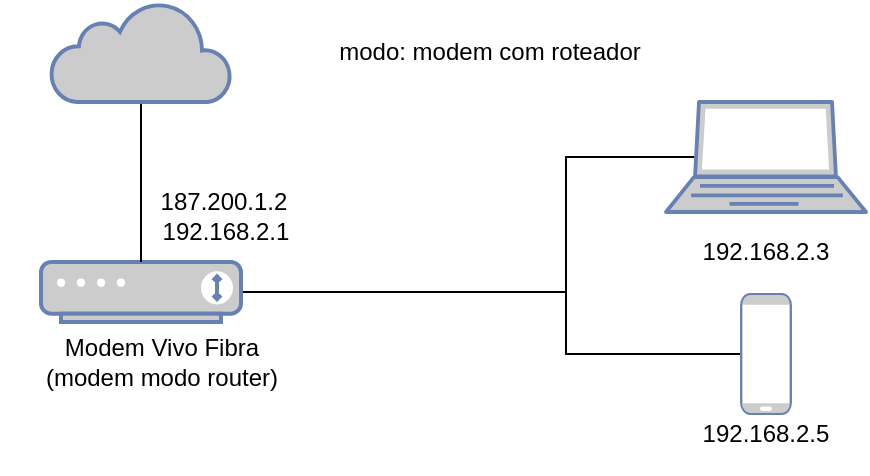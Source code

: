 <mxfile version="13.8.1" type="device" pages="4"><diagram id="q7dGjJTRIbdOP_meVD8J" name="modo1"><mxGraphModel dx="1176" dy="1575" grid="1" gridSize="10" guides="1" tooltips="1" connect="1" arrows="1" fold="1" page="1" pageScale="1" pageWidth="827" pageHeight="1169" math="0" shadow="0"><root><mxCell id="BkTT06RyvWX6gnsl4f4U-0"/><mxCell id="BkTT06RyvWX6gnsl4f4U-1" parent="BkTT06RyvWX6gnsl4f4U-0"/><mxCell id="c3Auvc3puc6R8OuOyN9N-0" style="edgeStyle=orthogonalEdgeStyle;rounded=0;orthogonalLoop=1;jettySize=auto;html=1;endArrow=none;endFill=0;entryX=0.15;entryY=0.5;entryDx=0;entryDy=0;entryPerimeter=0;" edge="1" parent="BkTT06RyvWX6gnsl4f4U-1" source="c3Auvc3puc6R8OuOyN9N-1" target="c3Auvc3puc6R8OuOyN9N-10"><mxGeometry relative="1" as="geometry"><mxPoint x="507.5" y="-602.514" as="targetPoint"/><Array as="points"><mxPoint x="490" y="-585"/><mxPoint x="490" y="-653"/></Array></mxGeometry></mxCell><mxCell id="c3Auvc3puc6R8OuOyN9N-15" style="edgeStyle=orthogonalEdgeStyle;rounded=0;orthogonalLoop=1;jettySize=auto;html=1;entryX=0;entryY=0.5;entryDx=0;entryDy=0;entryPerimeter=0;endArrow=none;endFill=0;" edge="1" parent="BkTT06RyvWX6gnsl4f4U-1" source="c3Auvc3puc6R8OuOyN9N-1" target="c3Auvc3puc6R8OuOyN9N-11"><mxGeometry relative="1" as="geometry"><Array as="points"><mxPoint x="490" y="-585"/><mxPoint x="490" y="-554"/></Array></mxGeometry></mxCell><mxCell id="c3Auvc3puc6R8OuOyN9N-1" value="" style="fontColor=#0066CC;verticalAlign=top;verticalLabelPosition=bottom;labelPosition=center;align=center;html=1;outlineConnect=0;fillColor=#CCCCCC;strokeColor=#6881B3;gradientColor=none;gradientDirection=north;strokeWidth=2;shape=mxgraph.networks.modem;" vertex="1" parent="BkTT06RyvWX6gnsl4f4U-1"><mxGeometry x="227.5" y="-600" width="100" height="30" as="geometry"/></mxCell><mxCell id="c3Auvc3puc6R8OuOyN9N-3" style="edgeStyle=orthogonalEdgeStyle;rounded=0;orthogonalLoop=1;jettySize=auto;html=1;endArrow=none;endFill=0;" edge="1" parent="BkTT06RyvWX6gnsl4f4U-1" source="c3Auvc3puc6R8OuOyN9N-4" target="c3Auvc3puc6R8OuOyN9N-1"><mxGeometry relative="1" as="geometry"/></mxCell><mxCell id="c3Auvc3puc6R8OuOyN9N-4" value="" style="html=1;outlineConnect=0;fillColor=#CCCCCC;strokeColor=#6881B3;gradientColor=none;gradientDirection=north;strokeWidth=2;shape=mxgraph.networks.cloud;fontColor=#ffffff;" vertex="1" parent="BkTT06RyvWX6gnsl4f4U-1"><mxGeometry x="232.5" y="-730" width="90" height="50" as="geometry"/></mxCell><mxCell id="c3Auvc3puc6R8OuOyN9N-5" value="Modem Vivo Fibra&lt;br&gt;(modem modo router)" style="text;html=1;strokeColor=none;fillColor=none;align=center;verticalAlign=middle;whiteSpace=wrap;rounded=0;" vertex="1" parent="BkTT06RyvWX6gnsl4f4U-1"><mxGeometry x="207.5" y="-560" width="160" height="20" as="geometry"/></mxCell><mxCell id="c3Auvc3puc6R8OuOyN9N-6" value="187.200.1.2" style="text;html=1;strokeColor=none;fillColor=none;align=center;verticalAlign=middle;whiteSpace=wrap;rounded=0;" vertex="1" parent="BkTT06RyvWX6gnsl4f4U-1"><mxGeometry x="299" y="-640" width="40" height="20" as="geometry"/></mxCell><mxCell id="c3Auvc3puc6R8OuOyN9N-7" value="&lt;span style=&quot;color: rgba(0 , 0 , 0 , 0) ; font-family: monospace ; font-size: 0px&quot;&gt;%3CmxGraphModel%3E%3Croot%3E%3CmxCell%20id%3D%220%22%2F%3E%3CmxCell%20id%3D%221%22%20parent%3D%220%22%2F%3E%3CmxCell%20id%3D%222%22%20value%3D%22192.168.0.1%22%20style%3D%22text%3Bhtml%3D1%3BstrokeColor%3Dnone%3BfillColor%3Dnone%3Balign%3Dcenter%3BverticalAlign%3Dmiddle%3BwhiteSpace%3Dwrap%3Brounded%3D0%3B%22%20vertex%3D%221%22%20parent%3D%221%22%3E%3CmxGeometry%20x%3D%22279%22%20y%3D%22-30%22%20width%3D%2240%22%20height%3D%2220%22%20as%3D%22geometry%22%2F%3E%3C%2FmxCell%3E%3C%2Froot%3E%3C%2FmxGraphModel%3E&lt;/span&gt;" style="text;html=1;strokeColor=none;fillColor=none;align=center;verticalAlign=middle;whiteSpace=wrap;rounded=0;" vertex="1" parent="BkTT06RyvWX6gnsl4f4U-1"><mxGeometry x="457.5" y="-640" width="40" height="20" as="geometry"/></mxCell><mxCell id="c3Auvc3puc6R8OuOyN9N-8" value="modo: modem com roteador" style="text;html=1;strokeColor=none;fillColor=none;align=center;verticalAlign=middle;whiteSpace=wrap;rounded=0;" vertex="1" parent="BkTT06RyvWX6gnsl4f4U-1"><mxGeometry x="316.5" y="-715" width="270" height="20" as="geometry"/></mxCell><mxCell id="c3Auvc3puc6R8OuOyN9N-10" value="" style="fontColor=#0066CC;verticalAlign=top;verticalLabelPosition=bottom;labelPosition=center;align=center;html=1;outlineConnect=0;fillColor=#CCCCCC;strokeColor=#6881B3;gradientColor=none;gradientDirection=north;strokeWidth=2;shape=mxgraph.networks.laptop;" vertex="1" parent="BkTT06RyvWX6gnsl4f4U-1"><mxGeometry x="540" y="-680" width="100" height="55" as="geometry"/></mxCell><mxCell id="c3Auvc3puc6R8OuOyN9N-11" value="" style="fontColor=#0066CC;verticalAlign=top;verticalLabelPosition=bottom;labelPosition=center;align=center;html=1;outlineConnect=0;fillColor=#CCCCCC;strokeColor=#6881B3;gradientColor=none;gradientDirection=north;strokeWidth=2;shape=mxgraph.networks.mobile;" vertex="1" parent="BkTT06RyvWX6gnsl4f4U-1"><mxGeometry x="577.5" y="-584" width="25" height="60" as="geometry"/></mxCell><mxCell id="c3Auvc3puc6R8OuOyN9N-12" value="192.168.2.3" style="text;html=1;strokeColor=none;fillColor=none;align=center;verticalAlign=middle;whiteSpace=wrap;rounded=0;" vertex="1" parent="BkTT06RyvWX6gnsl4f4U-1"><mxGeometry x="570" y="-625" width="40" height="40" as="geometry"/></mxCell><mxCell id="c3Auvc3puc6R8OuOyN9N-13" value="192.168.2.5" style="text;html=1;strokeColor=none;fillColor=none;align=center;verticalAlign=middle;whiteSpace=wrap;rounded=0;" vertex="1" parent="BkTT06RyvWX6gnsl4f4U-1"><mxGeometry x="570" y="-534" width="40" height="40" as="geometry"/></mxCell><mxCell id="c3Auvc3puc6R8OuOyN9N-14" value="192.168.2.1" style="text;html=1;strokeColor=none;fillColor=none;align=center;verticalAlign=middle;whiteSpace=wrap;rounded=0;" vertex="1" parent="BkTT06RyvWX6gnsl4f4U-1"><mxGeometry x="300" y="-635" width="40" height="40" as="geometry"/></mxCell></root></mxGraphModel></diagram><diagram id="0ZkJ6zcDcBBEoSTt5M7l" name="modo2"><mxGraphModel dx="980" dy="1507" grid="1" gridSize="10" guides="1" tooltips="1" connect="1" arrows="1" fold="1" page="1" pageScale="1" pageWidth="827" pageHeight="1169" math="0" shadow="0"><root><mxCell id="gEfzDJLboftU5dMrG8Uv-0"/><mxCell id="gEfzDJLboftU5dMrG8Uv-1" parent="gEfzDJLboftU5dMrG8Uv-0"/><mxCell id="ZGYLQ0t2VGgCInp3wue_-38" style="edgeStyle=orthogonalEdgeStyle;rounded=0;orthogonalLoop=1;jettySize=auto;html=1;endArrow=none;endFill=0;" edge="1" parent="gEfzDJLboftU5dMrG8Uv-1" source="ZGYLQ0t2VGgCInp3wue_-39" target="ZGYLQ0t2VGgCInp3wue_-40"><mxGeometry relative="1" as="geometry"><mxPoint x="430" y="-305" as="targetPoint"/></mxGeometry></mxCell><mxCell id="8bmiJ0OM_MUxzdTtFZYQ-1" style="edgeStyle=orthogonalEdgeStyle;rounded=0;orthogonalLoop=1;jettySize=auto;html=1;entryX=0;entryY=0.5;entryDx=0;entryDy=0;entryPerimeter=0;endArrow=none;endFill=0;dashed=1;dashPattern=1 4;fillColor=#f8cecc;strokeColor=#b85450;" edge="1" parent="gEfzDJLboftU5dMrG8Uv-1" source="ZGYLQ0t2VGgCInp3wue_-39" target="8bmiJ0OM_MUxzdTtFZYQ-0"><mxGeometry relative="1" as="geometry"/></mxCell><mxCell id="8bmiJ0OM_MUxzdTtFZYQ-2" value="&lt;font color=&quot;#ff0000&quot; style=&quot;font-size: 9px&quot;&gt;&lt;i&gt;sem conexão&lt;/i&gt;&lt;/font&gt;" style="edgeLabel;html=1;align=center;verticalAlign=middle;resizable=0;points=[];" vertex="1" connectable="0" parent="8bmiJ0OM_MUxzdTtFZYQ-1"><mxGeometry x="0.443" relative="1" as="geometry"><mxPoint x="19.76" y="-10" as="offset"/></mxGeometry></mxCell><mxCell id="ZGYLQ0t2VGgCInp3wue_-39" value="" style="fontColor=#0066CC;verticalAlign=top;verticalLabelPosition=bottom;labelPosition=center;align=center;html=1;outlineConnect=0;fillColor=#CCCCCC;strokeColor=#6881B3;gradientColor=none;gradientDirection=north;strokeWidth=2;shape=mxgraph.networks.modem;" vertex="1" parent="gEfzDJLboftU5dMrG8Uv-1"><mxGeometry x="230" y="-320" width="100" height="30" as="geometry"/></mxCell><mxCell id="ZGYLQ0t2VGgCInp3wue_-40" value="" style="fontColor=#0066CC;verticalAlign=top;verticalLabelPosition=bottom;labelPosition=center;align=center;html=1;outlineConnect=0;fillColor=#CCCCCC;strokeColor=#6881B3;gradientColor=none;gradientDirection=north;strokeWidth=2;shape=mxgraph.networks.laptop;" vertex="1" parent="gEfzDJLboftU5dMrG8Uv-1"><mxGeometry x="510" y="-350" width="100" height="55" as="geometry"/></mxCell><mxCell id="ZGYLQ0t2VGgCInp3wue_-41" style="edgeStyle=orthogonalEdgeStyle;rounded=0;orthogonalLoop=1;jettySize=auto;html=1;endArrow=none;endFill=0;" edge="1" parent="gEfzDJLboftU5dMrG8Uv-1" source="ZGYLQ0t2VGgCInp3wue_-42" target="ZGYLQ0t2VGgCInp3wue_-39"><mxGeometry relative="1" as="geometry"/></mxCell><mxCell id="ZGYLQ0t2VGgCInp3wue_-42" value="" style="html=1;outlineConnect=0;fillColor=#CCCCCC;strokeColor=#6881B3;gradientColor=none;gradientDirection=north;strokeWidth=2;shape=mxgraph.networks.cloud;fontColor=#ffffff;" vertex="1" parent="gEfzDJLboftU5dMrG8Uv-1"><mxGeometry x="235" y="-450" width="90" height="50" as="geometry"/></mxCell><mxCell id="ZGYLQ0t2VGgCInp3wue_-43" value="Modem Vivo Fibra&lt;br&gt;(modem modo bridge)" style="text;html=1;strokeColor=none;fillColor=none;align=center;verticalAlign=middle;whiteSpace=wrap;rounded=0;" vertex="1" parent="gEfzDJLboftU5dMrG8Uv-1"><mxGeometry x="210" y="-280" width="160" height="20" as="geometry"/></mxCell><mxCell id="ZGYLQ0t2VGgCInp3wue_-44" value="187.200.1.2" style="text;html=1;strokeColor=none;fillColor=none;align=center;verticalAlign=middle;whiteSpace=wrap;rounded=0;" vertex="1" parent="gEfzDJLboftU5dMrG8Uv-1"><mxGeometry x="299" y="-350" width="40" height="20" as="geometry"/></mxCell><mxCell id="ZGYLQ0t2VGgCInp3wue_-45" value="&lt;span style=&quot;color: rgba(0 , 0 , 0 , 0) ; font-family: monospace ; font-size: 0px&quot;&gt;%3CmxGraphModel%3E%3Croot%3E%3CmxCell%20id%3D%220%22%2F%3E%3CmxCell%20id%3D%221%22%20parent%3D%220%22%2F%3E%3CmxCell%20id%3D%222%22%20value%3D%22192.168.0.1%22%20style%3D%22text%3Bhtml%3D1%3BstrokeColor%3Dnone%3BfillColor%3Dnone%3Balign%3Dcenter%3BverticalAlign%3Dmiddle%3BwhiteSpace%3Dwrap%3Brounded%3D0%3B%22%20vertex%3D%221%22%20parent%3D%221%22%3E%3CmxGeometry%20x%3D%22279%22%20y%3D%22-30%22%20width%3D%2240%22%20height%3D%2220%22%20as%3D%22geometry%22%2F%3E%3C%2FmxCell%3E%3C%2Froot%3E%3C%2FmxGraphModel%3E&lt;/span&gt;" style="text;html=1;strokeColor=none;fillColor=none;align=center;verticalAlign=middle;whiteSpace=wrap;rounded=0;" vertex="1" parent="gEfzDJLboftU5dMrG8Uv-1"><mxGeometry x="460" y="-360" width="40" height="20" as="geometry"/></mxCell><mxCell id="ZGYLQ0t2VGgCInp3wue_-46" value="modo: modem em bridge 1 device" style="text;html=1;strokeColor=none;fillColor=none;align=center;verticalAlign=middle;whiteSpace=wrap;rounded=0;" vertex="1" parent="gEfzDJLboftU5dMrG8Uv-1"><mxGeometry x="319" y="-435" width="270" height="20" as="geometry"/></mxCell><mxCell id="ZGYLQ0t2VGgCInp3wue_-47" value="187.200.1.2" style="text;html=1;strokeColor=none;fillColor=none;align=center;verticalAlign=middle;whiteSpace=wrap;rounded=0;" vertex="1" parent="gEfzDJLboftU5dMrG8Uv-1"><mxGeometry x="540" y="-290" width="40" height="20" as="geometry"/></mxCell><mxCell id="8bmiJ0OM_MUxzdTtFZYQ-0" value="" style="fontColor=#0066CC;verticalAlign=top;verticalLabelPosition=bottom;labelPosition=center;align=center;html=1;outlineConnect=0;fillColor=#CCCCCC;strokeColor=#6881B3;gradientColor=none;gradientDirection=north;strokeWidth=2;shape=mxgraph.networks.mobile;" vertex="1" parent="gEfzDJLboftU5dMrG8Uv-1"><mxGeometry x="547.5" y="-240" width="25" height="60" as="geometry"/></mxCell></root></mxGraphModel></diagram><diagram id="t9y1GnHuUiuWfa1OxW6k" name="modo3"><mxGraphModel dx="2058" dy="1879" grid="1" gridSize="10" guides="1" tooltips="1" connect="1" arrows="1" fold="1" page="1" pageScale="1" pageWidth="827" pageHeight="1169" math="0" shadow="0"><root><mxCell id="1u44V7jXpFdEhnhzR0tG-0"/><mxCell id="1u44V7jXpFdEhnhzR0tG-1" parent="1u44V7jXpFdEhnhzR0tG-0"/><mxCell id="lPHuXAE8tZyZS74_ZcuP-19" style="edgeStyle=orthogonalEdgeStyle;rounded=0;orthogonalLoop=1;jettySize=auto;html=1;entryX=0.15;entryY=0.5;entryDx=0;entryDy=0;entryPerimeter=0;endArrow=none;endFill=0;" edge="1" parent="1u44V7jXpFdEhnhzR0tG-1" source="lPHuXAE8tZyZS74_ZcuP-21" target="lPHuXAE8tZyZS74_ZcuP-24"><mxGeometry relative="1" as="geometry"/></mxCell><mxCell id="lPHuXAE8tZyZS74_ZcuP-20" style="edgeStyle=orthogonalEdgeStyle;rounded=0;orthogonalLoop=1;jettySize=auto;html=1;entryX=0;entryY=0.5;entryDx=0;entryDy=0;entryPerimeter=0;endArrow=none;endFill=0;" edge="1" parent="1u44V7jXpFdEhnhzR0tG-1" source="lPHuXAE8tZyZS74_ZcuP-21" target="lPHuXAE8tZyZS74_ZcuP-27"><mxGeometry relative="1" as="geometry"><Array as="points"><mxPoint x="550" y="15"/><mxPoint x="550" y="60"/></Array></mxGeometry></mxCell><mxCell id="lPHuXAE8tZyZS74_ZcuP-21" value="" style="fontColor=#0066CC;verticalAlign=top;verticalLabelPosition=bottom;labelPosition=center;align=center;html=1;outlineConnect=0;fillColor=#CCCCCC;strokeColor=#6881B3;gradientColor=none;gradientDirection=north;strokeWidth=2;shape=mxgraph.networks.router;" vertex="1" parent="1u44V7jXpFdEhnhzR0tG-1"><mxGeometry x="410" width="100" height="30" as="geometry"/></mxCell><mxCell id="lPHuXAE8tZyZS74_ZcuP-22" style="edgeStyle=orthogonalEdgeStyle;rounded=0;orthogonalLoop=1;jettySize=auto;html=1;endArrow=none;endFill=0;" edge="1" parent="1u44V7jXpFdEhnhzR0tG-1" source="lPHuXAE8tZyZS74_ZcuP-23" target="lPHuXAE8tZyZS74_ZcuP-21"><mxGeometry relative="1" as="geometry"/></mxCell><mxCell id="lPHuXAE8tZyZS74_ZcuP-23" value="" style="fontColor=#0066CC;verticalAlign=top;verticalLabelPosition=bottom;labelPosition=center;align=center;html=1;outlineConnect=0;fillColor=#CCCCCC;strokeColor=#6881B3;gradientColor=none;gradientDirection=north;strokeWidth=2;shape=mxgraph.networks.modem;" vertex="1" parent="1u44V7jXpFdEhnhzR0tG-1"><mxGeometry x="210" width="100" height="30" as="geometry"/></mxCell><mxCell id="lPHuXAE8tZyZS74_ZcuP-24" value="" style="fontColor=#0066CC;verticalAlign=top;verticalLabelPosition=bottom;labelPosition=center;align=center;html=1;outlineConnect=0;fillColor=#CCCCCC;strokeColor=#6881B3;gradientColor=none;gradientDirection=north;strokeWidth=2;shape=mxgraph.networks.laptop;" vertex="1" parent="1u44V7jXpFdEhnhzR0tG-1"><mxGeometry x="590" y="-55" width="100" height="55" as="geometry"/></mxCell><mxCell id="lPHuXAE8tZyZS74_ZcuP-25" style="edgeStyle=orthogonalEdgeStyle;rounded=0;orthogonalLoop=1;jettySize=auto;html=1;endArrow=none;endFill=0;" edge="1" parent="1u44V7jXpFdEhnhzR0tG-1" source="lPHuXAE8tZyZS74_ZcuP-26" target="lPHuXAE8tZyZS74_ZcuP-23"><mxGeometry relative="1" as="geometry"/></mxCell><mxCell id="lPHuXAE8tZyZS74_ZcuP-26" value="" style="html=1;outlineConnect=0;fillColor=#CCCCCC;strokeColor=#6881B3;gradientColor=none;gradientDirection=north;strokeWidth=2;shape=mxgraph.networks.cloud;fontColor=#ffffff;" vertex="1" parent="1u44V7jXpFdEhnhzR0tG-1"><mxGeometry x="215" y="-130" width="90" height="50" as="geometry"/></mxCell><mxCell id="lPHuXAE8tZyZS74_ZcuP-27" value="" style="fontColor=#0066CC;verticalAlign=top;verticalLabelPosition=bottom;labelPosition=center;align=center;html=1;outlineConnect=0;fillColor=#CCCCCC;strokeColor=#6881B3;gradientColor=none;gradientDirection=north;strokeWidth=2;shape=mxgraph.networks.mobile;" vertex="1" parent="1u44V7jXpFdEhnhzR0tG-1"><mxGeometry x="627.5" y="30" width="25" height="60" as="geometry"/></mxCell><mxCell id="lPHuXAE8tZyZS74_ZcuP-28" value="Modem Vivo Fibra&lt;br&gt;(modem modo roteador)" style="text;html=1;strokeColor=none;fillColor=none;align=center;verticalAlign=middle;whiteSpace=wrap;rounded=0;" vertex="1" parent="1u44V7jXpFdEhnhzR0tG-1"><mxGeometry x="190" y="40" width="160" height="20" as="geometry"/></mxCell><mxCell id="lPHuXAE8tZyZS74_ZcuP-29" value="187.200.1.2" style="text;html=1;strokeColor=none;fillColor=none;align=center;verticalAlign=middle;whiteSpace=wrap;rounded=0;" vertex="1" parent="1u44V7jXpFdEhnhzR0tG-1"><mxGeometry x="279" y="-50" width="40" height="20" as="geometry"/></mxCell><mxCell id="lPHuXAE8tZyZS74_ZcuP-30" value="&lt;span style=&quot;color: rgba(0 , 0 , 0 , 0) ; font-family: monospace ; font-size: 0px&quot;&gt;%3CmxGraphModel%3E%3Croot%3E%3CmxCell%20id%3D%220%22%2F%3E%3CmxCell%20id%3D%221%22%20parent%3D%220%22%2F%3E%3CmxCell%20id%3D%222%22%20value%3D%22192.168.0.1%22%20style%3D%22text%3Bhtml%3D1%3BstrokeColor%3Dnone%3BfillColor%3Dnone%3Balign%3Dcenter%3BverticalAlign%3Dmiddle%3BwhiteSpace%3Dwrap%3Brounded%3D0%3B%22%20vertex%3D%221%22%20parent%3D%221%22%3E%3CmxGeometry%20x%3D%22279%22%20y%3D%22-30%22%20width%3D%2240%22%20height%3D%2220%22%20as%3D%22geometry%22%2F%3E%3C%2FmxCell%3E%3C%2Froot%3E%3C%2FmxGraphModel%3E&lt;/span&gt;" style="text;html=1;strokeColor=none;fillColor=none;align=center;verticalAlign=middle;whiteSpace=wrap;rounded=0;" vertex="1" parent="1u44V7jXpFdEhnhzR0tG-1"><mxGeometry x="440" y="-40" width="40" height="20" as="geometry"/></mxCell><mxCell id="lPHuXAE8tZyZS74_ZcuP-31" value="Roteador" style="text;html=1;strokeColor=none;fillColor=none;align=center;verticalAlign=middle;whiteSpace=wrap;rounded=0;" vertex="1" parent="1u44V7jXpFdEhnhzR0tG-1"><mxGeometry x="434" y="30" width="40" height="20" as="geometry"/></mxCell><mxCell id="lPHuXAE8tZyZS74_ZcuP-32" value="192.168.0.1" style="text;html=1;strokeColor=none;fillColor=none;align=center;verticalAlign=middle;whiteSpace=wrap;rounded=0;" vertex="1" parent="1u44V7jXpFdEhnhzR0tG-1"><mxGeometry x="279" y="-30" width="40" height="20" as="geometry"/></mxCell><mxCell id="lPHuXAE8tZyZS74_ZcuP-33" value="192.168.2.3" style="text;html=1;strokeColor=none;fillColor=none;align=center;verticalAlign=middle;whiteSpace=wrap;rounded=0;" vertex="1" parent="1u44V7jXpFdEhnhzR0tG-1"><mxGeometry x="620" y="-10" width="40" height="40" as="geometry"/></mxCell><mxCell id="lPHuXAE8tZyZS74_ZcuP-34" value="192.168.2.5" style="text;html=1;strokeColor=none;fillColor=none;align=center;verticalAlign=middle;whiteSpace=wrap;rounded=0;" vertex="1" parent="1u44V7jXpFdEhnhzR0tG-1"><mxGeometry x="620" y="80" width="40" height="40" as="geometry"/></mxCell><mxCell id="lPHuXAE8tZyZS74_ZcuP-35" value="modo: modem roteador + roteador" style="text;html=1;strokeColor=none;fillColor=none;align=center;verticalAlign=middle;whiteSpace=wrap;rounded=0;" vertex="1" parent="1u44V7jXpFdEhnhzR0tG-1"><mxGeometry x="319" y="-150" width="270" height="20" as="geometry"/></mxCell><mxCell id="lPHuXAE8tZyZS74_ZcuP-36" value="192.168.0.12" style="text;html=1;strokeColor=none;fillColor=none;align=center;verticalAlign=middle;whiteSpace=wrap;rounded=0;" vertex="1" parent="1u44V7jXpFdEhnhzR0tG-1"><mxGeometry x="434" y="-50" width="40" height="20" as="geometry"/></mxCell><mxCell id="lPHuXAE8tZyZS74_ZcuP-37" value="192.168.2.1" style="text;html=1;strokeColor=none;fillColor=none;align=center;verticalAlign=middle;whiteSpace=wrap;rounded=0;" vertex="1" parent="1u44V7jXpFdEhnhzR0tG-1"><mxGeometry x="434" y="-30" width="40" height="20" as="geometry"/></mxCell></root></mxGraphModel></diagram><diagram id="M-oupq1VuiEK3VbGs1Mt" name="modo4"><mxGraphModel dx="1419" dy="490" grid="1" gridSize="10" guides="1" tooltips="1" connect="1" arrows="1" fold="1" page="1" pageScale="1" pageWidth="827" pageHeight="1169" math="0" shadow="0"><root><mxCell id="r_MTdBQo-Dk84fMf_dD1-0"/><mxCell id="r_MTdBQo-Dk84fMf_dD1-1" parent="r_MTdBQo-Dk84fMf_dD1-0"/><mxCell id="ywBxgtXxkwyNXsvMtFPB-0" style="edgeStyle=orthogonalEdgeStyle;rounded=0;orthogonalLoop=1;jettySize=auto;html=1;entryX=0.15;entryY=0.5;entryDx=0;entryDy=0;entryPerimeter=0;endArrow=none;endFill=0;" edge="1" parent="r_MTdBQo-Dk84fMf_dD1-1" source="ywBxgtXxkwyNXsvMtFPB-3" target="ywBxgtXxkwyNXsvMtFPB-7"><mxGeometry relative="1" as="geometry"/></mxCell><mxCell id="ywBxgtXxkwyNXsvMtFPB-1" style="edgeStyle=orthogonalEdgeStyle;rounded=0;orthogonalLoop=1;jettySize=auto;html=1;entryX=0;entryY=0.5;entryDx=0;entryDy=0;entryPerimeter=0;endArrow=none;endFill=0;" edge="1" parent="r_MTdBQo-Dk84fMf_dD1-1" source="ywBxgtXxkwyNXsvMtFPB-3" target="ywBxgtXxkwyNXsvMtFPB-10"><mxGeometry relative="1" as="geometry"><Array as="points"><mxPoint x="530" y="345"/><mxPoint x="530" y="390"/></Array></mxGeometry></mxCell><mxCell id="ywBxgtXxkwyNXsvMtFPB-2" value="wifi" style="edgeLabel;html=1;align=center;verticalAlign=middle;resizable=0;points=[];" vertex="1" connectable="0" parent="ywBxgtXxkwyNXsvMtFPB-1"><mxGeometry x="-0.675" y="-1" relative="1" as="geometry"><mxPoint x="-6.67" y="-16" as="offset"/></mxGeometry></mxCell><mxCell id="ywBxgtXxkwyNXsvMtFPB-3" value="" style="fontColor=#0066CC;verticalAlign=top;verticalLabelPosition=bottom;labelPosition=center;align=center;html=1;outlineConnect=0;fillColor=#CCCCCC;strokeColor=#6881B3;gradientColor=none;gradientDirection=north;strokeWidth=2;shape=mxgraph.networks.router;" vertex="1" parent="r_MTdBQo-Dk84fMf_dD1-1"><mxGeometry x="390" y="330" width="100" height="30" as="geometry"/></mxCell><mxCell id="ywBxgtXxkwyNXsvMtFPB-4" style="edgeStyle=orthogonalEdgeStyle;rounded=0;orthogonalLoop=1;jettySize=auto;html=1;endArrow=none;endFill=0;" edge="1" parent="r_MTdBQo-Dk84fMf_dD1-1" source="ywBxgtXxkwyNXsvMtFPB-6" target="ywBxgtXxkwyNXsvMtFPB-3"><mxGeometry relative="1" as="geometry"/></mxCell><mxCell id="ywBxgtXxkwyNXsvMtFPB-5" value="cabo" style="edgeLabel;html=1;align=center;verticalAlign=middle;resizable=0;points=[];" vertex="1" connectable="0" parent="ywBxgtXxkwyNXsvMtFPB-4"><mxGeometry x="-0.1" y="2" relative="1" as="geometry"><mxPoint x="3.76" y="-3" as="offset"/></mxGeometry></mxCell><mxCell id="ywBxgtXxkwyNXsvMtFPB-6" value="" style="fontColor=#0066CC;verticalAlign=top;verticalLabelPosition=bottom;labelPosition=center;align=center;html=1;outlineConnect=0;fillColor=#CCCCCC;strokeColor=#6881B3;gradientColor=none;gradientDirection=north;strokeWidth=2;shape=mxgraph.networks.modem;" vertex="1" parent="r_MTdBQo-Dk84fMf_dD1-1"><mxGeometry x="190" y="330" width="100" height="30" as="geometry"/></mxCell><mxCell id="ywBxgtXxkwyNXsvMtFPB-7" value="" style="fontColor=#0066CC;verticalAlign=top;verticalLabelPosition=bottom;labelPosition=center;align=center;html=1;outlineConnect=0;fillColor=#CCCCCC;strokeColor=#6881B3;gradientColor=none;gradientDirection=north;strokeWidth=2;shape=mxgraph.networks.laptop;" vertex="1" parent="r_MTdBQo-Dk84fMf_dD1-1"><mxGeometry x="570" y="275" width="100" height="55" as="geometry"/></mxCell><mxCell id="ywBxgtXxkwyNXsvMtFPB-8" style="edgeStyle=orthogonalEdgeStyle;rounded=0;orthogonalLoop=1;jettySize=auto;html=1;endArrow=none;endFill=0;" edge="1" parent="r_MTdBQo-Dk84fMf_dD1-1" source="ywBxgtXxkwyNXsvMtFPB-9" target="ywBxgtXxkwyNXsvMtFPB-6"><mxGeometry relative="1" as="geometry"/></mxCell><mxCell id="ywBxgtXxkwyNXsvMtFPB-9" value="" style="html=1;outlineConnect=0;fillColor=#CCCCCC;strokeColor=#6881B3;gradientColor=none;gradientDirection=north;strokeWidth=2;shape=mxgraph.networks.cloud;fontColor=#ffffff;" vertex="1" parent="r_MTdBQo-Dk84fMf_dD1-1"><mxGeometry x="195" y="200" width="90" height="50" as="geometry"/></mxCell><mxCell id="ywBxgtXxkwyNXsvMtFPB-10" value="" style="fontColor=#0066CC;verticalAlign=top;verticalLabelPosition=bottom;labelPosition=center;align=center;html=1;outlineConnect=0;fillColor=#CCCCCC;strokeColor=#6881B3;gradientColor=none;gradientDirection=north;strokeWidth=2;shape=mxgraph.networks.mobile;" vertex="1" parent="r_MTdBQo-Dk84fMf_dD1-1"><mxGeometry x="607.5" y="360" width="25" height="60" as="geometry"/></mxCell><mxCell id="ywBxgtXxkwyNXsvMtFPB-11" value="Modem Vivo Fibra&lt;br&gt;(modem modo bridge)" style="text;html=1;strokeColor=none;fillColor=none;align=center;verticalAlign=middle;whiteSpace=wrap;rounded=0;" vertex="1" parent="r_MTdBQo-Dk84fMf_dD1-1"><mxGeometry x="170" y="370" width="130" height="20" as="geometry"/></mxCell><mxCell id="ywBxgtXxkwyNXsvMtFPB-12" value="187.200.1.2" style="text;html=1;strokeColor=none;fillColor=none;align=center;verticalAlign=middle;whiteSpace=wrap;rounded=0;" vertex="1" parent="r_MTdBQo-Dk84fMf_dD1-1"><mxGeometry x="259" y="300" width="40" height="20" as="geometry"/></mxCell><mxCell id="ywBxgtXxkwyNXsvMtFPB-13" value="187.200.1.2" style="text;html=1;strokeColor=none;fillColor=none;align=center;verticalAlign=middle;whiteSpace=wrap;rounded=0;" vertex="1" parent="r_MTdBQo-Dk84fMf_dD1-1"><mxGeometry x="420" y="290" width="40" height="20" as="geometry"/></mxCell><mxCell id="ywBxgtXxkwyNXsvMtFPB-14" value="Roteador" style="text;html=1;strokeColor=none;fillColor=none;align=center;verticalAlign=middle;whiteSpace=wrap;rounded=0;" vertex="1" parent="r_MTdBQo-Dk84fMf_dD1-1"><mxGeometry x="414" y="360" width="40" height="20" as="geometry"/></mxCell><mxCell id="ywBxgtXxkwyNXsvMtFPB-15" value="192.168.0.1" style="text;html=1;strokeColor=none;fillColor=none;align=center;verticalAlign=middle;whiteSpace=wrap;rounded=0;" vertex="1" parent="r_MTdBQo-Dk84fMf_dD1-1"><mxGeometry x="420" y="310" width="40" height="20" as="geometry"/></mxCell><mxCell id="ywBxgtXxkwyNXsvMtFPB-16" value="192.168.0.8" style="text;html=1;strokeColor=none;fillColor=none;align=center;verticalAlign=middle;whiteSpace=wrap;rounded=0;" vertex="1" parent="r_MTdBQo-Dk84fMf_dD1-1"><mxGeometry x="600" y="320" width="40" height="40" as="geometry"/></mxCell><mxCell id="ywBxgtXxkwyNXsvMtFPB-17" value="192.168.0.22" style="text;html=1;strokeColor=none;fillColor=none;align=center;verticalAlign=middle;whiteSpace=wrap;rounded=0;" vertex="1" parent="r_MTdBQo-Dk84fMf_dD1-1"><mxGeometry x="600" y="410" width="40" height="40" as="geometry"/></mxCell><mxCell id="ywBxgtXxkwyNXsvMtFPB-18" value="modo: modem bridge + roteador" style="text;html=1;strokeColor=none;fillColor=none;align=center;verticalAlign=middle;whiteSpace=wrap;rounded=0;" vertex="1" parent="r_MTdBQo-Dk84fMf_dD1-1"><mxGeometry x="299" y="180" width="270" height="20" as="geometry"/></mxCell><mxCell id="ywBxgtXxkwyNXsvMtFPB-19" value="&lt;div style=&quot;text-align: left&quot;&gt;&lt;/div&gt;&lt;font style=&quot;font-size: 8px&quot;&gt;&lt;br&gt;&lt;/font&gt;" style="text;html=1;strokeColor=none;fillColor=none;align=center;verticalAlign=middle;whiteSpace=wrap;rounded=0;" vertex="1" parent="r_MTdBQo-Dk84fMf_dD1-1"><mxGeometry x="300" y="230" width="270" height="20" as="geometry"/></mxCell></root></mxGraphModel></diagram></mxfile>